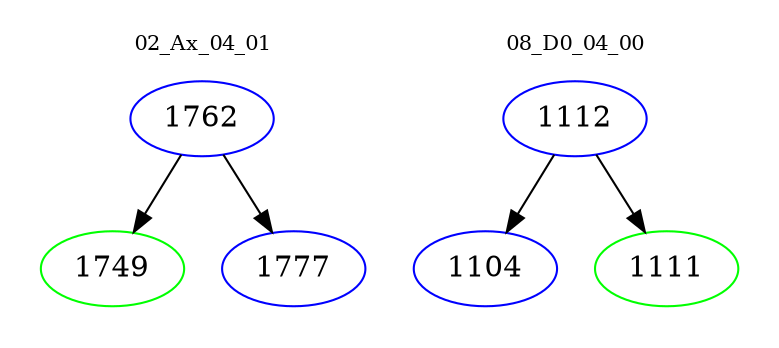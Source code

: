 digraph{
subgraph cluster_0 {
color = white
label = "02_Ax_04_01";
fontsize=10;
T0_1762 [label="1762", color="blue"]
T0_1762 -> T0_1749 [color="black"]
T0_1749 [label="1749", color="green"]
T0_1762 -> T0_1777 [color="black"]
T0_1777 [label="1777", color="blue"]
}
subgraph cluster_1 {
color = white
label = "08_D0_04_00";
fontsize=10;
T1_1112 [label="1112", color="blue"]
T1_1112 -> T1_1104 [color="black"]
T1_1104 [label="1104", color="blue"]
T1_1112 -> T1_1111 [color="black"]
T1_1111 [label="1111", color="green"]
}
}
